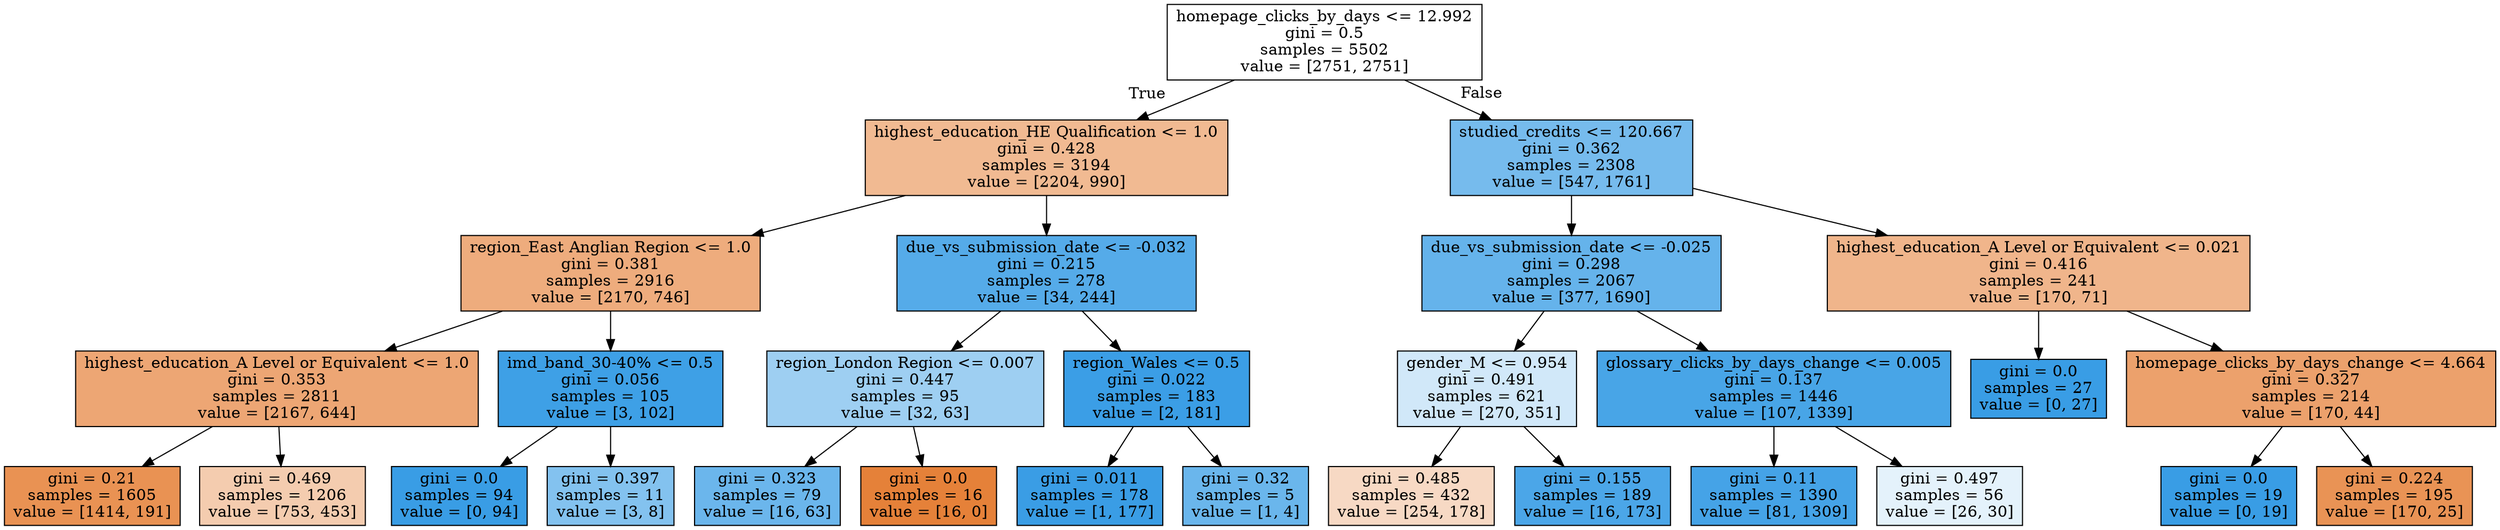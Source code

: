 digraph Tree {
node [shape=box, style="filled", color="black"] ;
0 [label="homepage_clicks_by_days <= 12.992\ngini = 0.5\nsamples = 5502\nvalue = [2751, 2751]", fillcolor="#e5813900"] ;
1 [label="highest_education_HE Qualification <= 1.0\ngini = 0.428\nsamples = 3194\nvalue = [2204, 990]", fillcolor="#e581398c"] ;
0 -> 1 [labeldistance=2.5, labelangle=45, headlabel="True"] ;
2 [label="region_East Anglian Region <= 1.0\ngini = 0.381\nsamples = 2916\nvalue = [2170, 746]", fillcolor="#e58139a7"] ;
1 -> 2 ;
3 [label="highest_education_A Level or Equivalent <= 1.0\ngini = 0.353\nsamples = 2811\nvalue = [2167, 644]", fillcolor="#e58139b3"] ;
2 -> 3 ;
4 [label="gini = 0.21\nsamples = 1605\nvalue = [1414, 191]", fillcolor="#e58139dd"] ;
3 -> 4 ;
5 [label="gini = 0.469\nsamples = 1206\nvalue = [753, 453]", fillcolor="#e5813966"] ;
3 -> 5 ;
6 [label="imd_band_30-40% <= 0.5\ngini = 0.056\nsamples = 105\nvalue = [3, 102]", fillcolor="#399de5f8"] ;
2 -> 6 ;
7 [label="gini = 0.0\nsamples = 94\nvalue = [0, 94]", fillcolor="#399de5ff"] ;
6 -> 7 ;
8 [label="gini = 0.397\nsamples = 11\nvalue = [3, 8]", fillcolor="#399de59f"] ;
6 -> 8 ;
9 [label="due_vs_submission_date <= -0.032\ngini = 0.215\nsamples = 278\nvalue = [34, 244]", fillcolor="#399de5db"] ;
1 -> 9 ;
10 [label="region_London Region <= 0.007\ngini = 0.447\nsamples = 95\nvalue = [32, 63]", fillcolor="#399de57d"] ;
9 -> 10 ;
11 [label="gini = 0.323\nsamples = 79\nvalue = [16, 63]", fillcolor="#399de5be"] ;
10 -> 11 ;
12 [label="gini = 0.0\nsamples = 16\nvalue = [16, 0]", fillcolor="#e58139ff"] ;
10 -> 12 ;
13 [label="region_Wales <= 0.5\ngini = 0.022\nsamples = 183\nvalue = [2, 181]", fillcolor="#399de5fc"] ;
9 -> 13 ;
14 [label="gini = 0.011\nsamples = 178\nvalue = [1, 177]", fillcolor="#399de5fe"] ;
13 -> 14 ;
15 [label="gini = 0.32\nsamples = 5\nvalue = [1, 4]", fillcolor="#399de5bf"] ;
13 -> 15 ;
16 [label="studied_credits <= 120.667\ngini = 0.362\nsamples = 2308\nvalue = [547, 1761]", fillcolor="#399de5b0"] ;
0 -> 16 [labeldistance=2.5, labelangle=-45, headlabel="False"] ;
17 [label="due_vs_submission_date <= -0.025\ngini = 0.298\nsamples = 2067\nvalue = [377, 1690]", fillcolor="#399de5c6"] ;
16 -> 17 ;
18 [label="gender_M <= 0.954\ngini = 0.491\nsamples = 621\nvalue = [270, 351]", fillcolor="#399de53b"] ;
17 -> 18 ;
19 [label="gini = 0.485\nsamples = 432\nvalue = [254, 178]", fillcolor="#e581394c"] ;
18 -> 19 ;
20 [label="gini = 0.155\nsamples = 189\nvalue = [16, 173]", fillcolor="#399de5e7"] ;
18 -> 20 ;
21 [label="glossary_clicks_by_days_change <= 0.005\ngini = 0.137\nsamples = 1446\nvalue = [107, 1339]", fillcolor="#399de5eb"] ;
17 -> 21 ;
22 [label="gini = 0.11\nsamples = 1390\nvalue = [81, 1309]", fillcolor="#399de5ef"] ;
21 -> 22 ;
23 [label="gini = 0.497\nsamples = 56\nvalue = [26, 30]", fillcolor="#399de522"] ;
21 -> 23 ;
24 [label="highest_education_A Level or Equivalent <= 0.021\ngini = 0.416\nsamples = 241\nvalue = [170, 71]", fillcolor="#e5813995"] ;
16 -> 24 ;
25 [label="gini = 0.0\nsamples = 27\nvalue = [0, 27]", fillcolor="#399de5ff"] ;
24 -> 25 ;
26 [label="homepage_clicks_by_days_change <= 4.664\ngini = 0.327\nsamples = 214\nvalue = [170, 44]", fillcolor="#e58139bd"] ;
24 -> 26 ;
27 [label="gini = 0.0\nsamples = 19\nvalue = [0, 19]", fillcolor="#399de5ff"] ;
26 -> 27 ;
28 [label="gini = 0.224\nsamples = 195\nvalue = [170, 25]", fillcolor="#e58139da"] ;
26 -> 28 ;
}